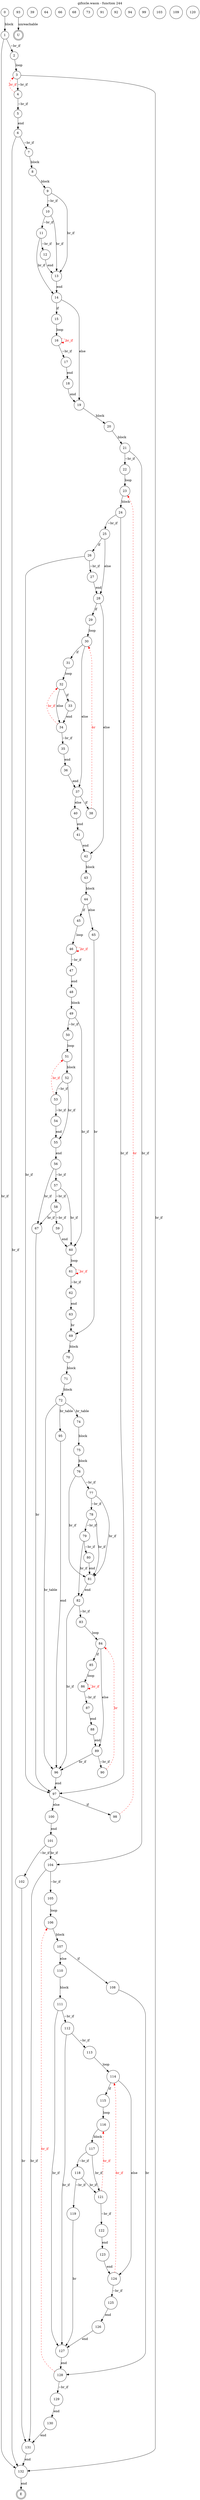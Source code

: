 digraph finite_state_machine {
    label = "gifsicle.wasm - function 244"
    labelloc =  t
    labelfontsize = 16
    labelfontcolor = black
    labelfontname = "Helvetica"
    node [shape = doublecircle]; E U ;
node [shape=circle, fontcolor=black, style="", label="0"]0
node [shape=circle, fontcolor=black, style="", label="1"]1
node [shape=circle, fontcolor=black, style="", label="2"]2
node [shape=circle, fontcolor=black, style="", label="3"]3
node [shape=circle, fontcolor=black, style="", label="4"]4
node [shape=circle, fontcolor=black, style="", label="5"]5
node [shape=circle, fontcolor=black, style="", label="6"]6
node [shape=circle, fontcolor=black, style="", label="7"]7
node [shape=circle, fontcolor=black, style="", label="8"]8
node [shape=circle, fontcolor=black, style="", label="9"]9
node [shape=circle, fontcolor=black, style="", label="10"]10
node [shape=circle, fontcolor=black, style="", label="11"]11
node [shape=circle, fontcolor=black, style="", label="12"]12
node [shape=circle, fontcolor=black, style="", label="13"]13
node [shape=circle, fontcolor=black, style="", label="14"]14
node [shape=circle, fontcolor=black, style="", label="15"]15
node [shape=circle, fontcolor=black, style="", label="16"]16
node [shape=circle, fontcolor=black, style="", label="17"]17
node [shape=circle, fontcolor=black, style="", label="18"]18
node [shape=circle, fontcolor=black, style="", label="19"]19
node [shape=circle, fontcolor=black, style="", label="20"]20
node [shape=circle, fontcolor=black, style="", label="21"]21
node [shape=circle, fontcolor=black, style="", label="22"]22
node [shape=circle, fontcolor=black, style="", label="23"]23
node [shape=circle, fontcolor=black, style="", label="24"]24
node [shape=circle, fontcolor=black, style="", label="25"]25
node [shape=circle, fontcolor=black, style="", label="26"]26
node [shape=circle, fontcolor=black, style="", label="27"]27
node [shape=circle, fontcolor=black, style="", label="28"]28
node [shape=circle, fontcolor=black, style="", label="29"]29
node [shape=circle, fontcolor=black, style="", label="30"]30
node [shape=circle, fontcolor=black, style="", label="31"]31
node [shape=circle, fontcolor=black, style="", label="32"]32
node [shape=circle, fontcolor=black, style="", label="33"]33
node [shape=circle, fontcolor=black, style="", label="34"]34
node [shape=circle, fontcolor=black, style="", label="35"]35
node [shape=circle, fontcolor=black, style="", label="36"]36
node [shape=circle, fontcolor=black, style="", label="37"]37
node [shape=circle, fontcolor=black, style="", label="38"]38
node [shape=circle, fontcolor=black, style="", label="39"]39
node [shape=circle, fontcolor=black, style="", label="40"]40
node [shape=circle, fontcolor=black, style="", label="41"]41
node [shape=circle, fontcolor=black, style="", label="42"]42
node [shape=circle, fontcolor=black, style="", label="43"]43
node [shape=circle, fontcolor=black, style="", label="44"]44
node [shape=circle, fontcolor=black, style="", label="45"]45
node [shape=circle, fontcolor=black, style="", label="46"]46
node [shape=circle, fontcolor=black, style="", label="47"]47
node [shape=circle, fontcolor=black, style="", label="48"]48
node [shape=circle, fontcolor=black, style="", label="49"]49
node [shape=circle, fontcolor=black, style="", label="50"]50
node [shape=circle, fontcolor=black, style="", label="51"]51
node [shape=circle, fontcolor=black, style="", label="52"]52
node [shape=circle, fontcolor=black, style="", label="53"]53
node [shape=circle, fontcolor=black, style="", label="54"]54
node [shape=circle, fontcolor=black, style="", label="55"]55
node [shape=circle, fontcolor=black, style="", label="56"]56
node [shape=circle, fontcolor=black, style="", label="57"]57
node [shape=circle, fontcolor=black, style="", label="58"]58
node [shape=circle, fontcolor=black, style="", label="59"]59
node [shape=circle, fontcolor=black, style="", label="60"]60
node [shape=circle, fontcolor=black, style="", label="61"]61
node [shape=circle, fontcolor=black, style="", label="62"]62
node [shape=circle, fontcolor=black, style="", label="63"]63
node [shape=circle, fontcolor=black, style="", label="64"]64
node [shape=circle, fontcolor=black, style="", label="65"]65
node [shape=circle, fontcolor=black, style="", label="66"]66
node [shape=circle, fontcolor=black, style="", label="67"]67
node [shape=circle, fontcolor=black, style="", label="68"]68
node [shape=circle, fontcolor=black, style="", label="69"]69
node [shape=circle, fontcolor=black, style="", label="70"]70
node [shape=circle, fontcolor=black, style="", label="71"]71
node [shape=circle, fontcolor=black, style="", label="72"]72
node [shape=circle, fontcolor=black, style="", label="73"]73
node [shape=circle, fontcolor=black, style="", label="74"]74
node [shape=circle, fontcolor=black, style="", label="75"]75
node [shape=circle, fontcolor=black, style="", label="76"]76
node [shape=circle, fontcolor=black, style="", label="77"]77
node [shape=circle, fontcolor=black, style="", label="78"]78
node [shape=circle, fontcolor=black, style="", label="79"]79
node [shape=circle, fontcolor=black, style="", label="80"]80
node [shape=circle, fontcolor=black, style="", label="81"]81
node [shape=circle, fontcolor=black, style="", label="82"]82
node [shape=circle, fontcolor=black, style="", label="83"]83
node [shape=circle, fontcolor=black, style="", label="84"]84
node [shape=circle, fontcolor=black, style="", label="85"]85
node [shape=circle, fontcolor=black, style="", label="86"]86
node [shape=circle, fontcolor=black, style="", label="87"]87
node [shape=circle, fontcolor=black, style="", label="88"]88
node [shape=circle, fontcolor=black, style="", label="89"]89
node [shape=circle, fontcolor=black, style="", label="90"]90
node [shape=circle, fontcolor=black, style="", label="91"]91
node [shape=circle, fontcolor=black, style="", label="92"]92
node [shape=circle, fontcolor=black, style="", label="93"]93
node [shape=circle, fontcolor=black, style="", label="94"]94
node [shape=circle, fontcolor=black, style="", label="95"]95
node [shape=circle, fontcolor=black, style="", label="96"]96
node [shape=circle, fontcolor=black, style="", label="97"]97
node [shape=circle, fontcolor=black, style="", label="98"]98
node [shape=circle, fontcolor=black, style="", label="99"]99
node [shape=circle, fontcolor=black, style="", label="100"]100
node [shape=circle, fontcolor=black, style="", label="101"]101
node [shape=circle, fontcolor=black, style="", label="102"]102
node [shape=circle, fontcolor=black, style="", label="103"]103
node [shape=circle, fontcolor=black, style="", label="104"]104
node [shape=circle, fontcolor=black, style="", label="105"]105
node [shape=circle, fontcolor=black, style="", label="106"]106
node [shape=circle, fontcolor=black, style="", label="107"]107
node [shape=circle, fontcolor=black, style="", label="108"]108
node [shape=circle, fontcolor=black, style="", label="109"]109
node [shape=circle, fontcolor=black, style="", label="110"]110
node [shape=circle, fontcolor=black, style="", label="111"]111
node [shape=circle, fontcolor=black, style="", label="112"]112
node [shape=circle, fontcolor=black, style="", label="113"]113
node [shape=circle, fontcolor=black, style="", label="114"]114
node [shape=circle, fontcolor=black, style="", label="115"]115
node [shape=circle, fontcolor=black, style="", label="116"]116
node [shape=circle, fontcolor=black, style="", label="117"]117
node [shape=circle, fontcolor=black, style="", label="118"]118
node [shape=circle, fontcolor=black, style="", label="119"]119
node [shape=circle, fontcolor=black, style="", label="120"]120
node [shape=circle, fontcolor=black, style="", label="121"]121
node [shape=circle, fontcolor=black, style="", label="122"]122
node [shape=circle, fontcolor=black, style="", label="123"]123
node [shape=circle, fontcolor=black, style="", label="124"]124
node [shape=circle, fontcolor=black, style="", label="125"]125
node [shape=circle, fontcolor=black, style="", label="126"]126
node [shape=circle, fontcolor=black, style="", label="127"]127
node [shape=circle, fontcolor=black, style="", label="128"]128
node [shape=circle, fontcolor=black, style="", label="129"]129
node [shape=circle, fontcolor=black, style="", label="130"]130
node [shape=circle, fontcolor=black, style="", label="131"]131
node [shape=circle, fontcolor=black, style="", label="132"]132
node [shape=circle, fontcolor=black, style="", label="E"]E
node [shape=circle, fontcolor=black, style="", label="U"]U
    0 -> 1[label="block"];
    1 -> 2[label="~br_if"];
    1 -> 132[label="br_if"];
    2 -> 3[label="loop"];
    3 -> 4[label="~br_if"];
    3 -> 132[label="br_if"];
    4 -> 5[label="~br_if"];
    4 -> 3[style="dashed" color="red" fontcolor="red" label="br_if"];
    5 -> 6[label="end"];
    6 -> 7[label="~br_if"];
    6 -> 132[label="br_if"];
    7 -> 8[label="block"];
    8 -> 9[label="block"];
    9 -> 10[label="~br_if"];
    9 -> 13[label="br_if"];
    10 -> 11[label="~br_if"];
    10 -> 13[label="br_if"];
    11 -> 12[label="~br_if"];
    11 -> 14[label="br_if"];
    12 -> 13[label="end"];
    13 -> 14[label="end"];
    14 -> 15[label="if"];
    14 -> 19[label="else"];
    15 -> 16[label="loop"];
    16 -> 17[label="~br_if"];
    16 -> 16[style="dashed" color="red" fontcolor="red" label="br_if"];
    17 -> 18[label="end"];
    18 -> 19[label="end"];
    19 -> 20[label="block"];
    20 -> 21[label="block"];
    21 -> 22[label="~br_if"];
    21 -> 104[label="br_if"];
    22 -> 23[label="loop"];
    23 -> 24[label="block"];
    24 -> 25[label="~br_if"];
    24 -> 97[label="br_if"];
    25 -> 26[label="if"];
    25 -> 28[label="else"];
    26 -> 27[label="~br_if"];
    26 -> 97[label="br_if"];
    27 -> 28[label="end"];
    28 -> 29[label="if"];
    28 -> 42[label="else"];
    29 -> 30[label="loop"];
    30 -> 31[label="if"];
    30 -> 37[label="else"];
    31 -> 32[label="loop"];
    32 -> 33[label="if"];
    32 -> 34[label="else"];
    33 -> 34[label="end"];
    34 -> 35[label="~br_if"];
    34 -> 32[style="dashed" color="red" fontcolor="red" label="br_if"];
    35 -> 36[label="end"];
    36 -> 37[label="end"];
    37 -> 38[label="if"];
    37 -> 40[label="else"];
    38 -> 30[style="dashed" color="red" fontcolor="red" label="br"];
    40 -> 41[label="end"];
    41 -> 42[label="end"];
    42 -> 43[label="block"];
    43 -> 44[label="block"];
    44 -> 45[label="if"];
    44 -> 65[label="else"];
    45 -> 46[label="loop"];
    46 -> 47[label="~br_if"];
    46 -> 46[style="dashed" color="red" fontcolor="red" label="br_if"];
    47 -> 48[label="end"];
    48 -> 49[label="block"];
    49 -> 50[label="~br_if"];
    49 -> 60[label="br_if"];
    50 -> 51[label="loop"];
    51 -> 52[label="block"];
    52 -> 53[label="~br_if"];
    52 -> 55[label="br_if"];
    53 -> 54[label="~br_if"];
    53 -> 51[style="dashed" color="red" fontcolor="red" label="br_if"];
    54 -> 55[label="end"];
    55 -> 56[label="end"];
    56 -> 57[label="~br_if"];
    56 -> 67[label="br_if"];
    57 -> 58[label="~br_if"];
    57 -> 60[label="br_if"];
    58 -> 59[label="~br_if"];
    58 -> 67[label="br_if"];
    59 -> 60[label="end"];
    60 -> 61[label="loop"];
    61 -> 62[label="~br_if"];
    61 -> 61[style="dashed" color="red" fontcolor="red" label="br_if"];
    62 -> 63[label="end"];
    63 -> 69[label="br"];
    65 -> 69[label="br"];
    67 -> 97[label="br"];
    69 -> 70[label="block"];
    70 -> 71[label="block"];
    71 -> 72[label="block"];
    72 -> 74[label="br_table"];
    72 -> 95[label="br_table"];
    72 -> 96[label="br_table"];
    74 -> 75[label="block"];
    75 -> 76[label="block"];
    76 -> 77[label="~br_if"];
    76 -> 81[label="br_if"];
    77 -> 78[label="~br_if"];
    77 -> 81[label="br_if"];
    78 -> 79[label="~br_if"];
    78 -> 81[label="br_if"];
    79 -> 80[label="~br_if"];
    79 -> 82[label="br_if"];
    80 -> 81[label="end"];
    81 -> 82[label="end"];
    82 -> 83[label="~br_if"];
    82 -> 96[label="br_if"];
    83 -> 84[label="loop"];
    84 -> 85[label="if"];
    84 -> 89[label="else"];
    85 -> 86[label="loop"];
    86 -> 87[label="~br_if"];
    86 -> 86[style="dashed" color="red" fontcolor="red" label="br_if"];
    87 -> 88[label="end"];
    88 -> 89[label="end"];
    89 -> 90[label="~br_if"];
    89 -> 96[label="br_if"];
    90 -> 84[style="dashed" color="red" fontcolor="red" label="br"];
    93 -> U[label="unreachable"];
    95 -> 96[label="end"];
    96 -> 97[label="end"];
    97 -> 98[label="if"];
    97 -> 100[label="else"];
    98 -> 23[style="dashed" color="red" fontcolor="red" label="br"];
    100 -> 101[label="end"];
    101 -> 102[label="~br_if"];
    101 -> 104[label="br_if"];
    102 -> 131[label="br"];
    104 -> 105[label="~br_if"];
    104 -> 131[label="br_if"];
    105 -> 106[label="loop"];
    106 -> 107[label="block"];
    107 -> 108[label="if"];
    107 -> 110[label="else"];
    108 -> 128[label="br"];
    110 -> 111[label="block"];
    111 -> 112[label="~br_if"];
    111 -> 127[label="br_if"];
    112 -> 113[label="~br_if"];
    112 -> 127[label="br_if"];
    113 -> 114[label="loop"];
    114 -> 115[label="if"];
    114 -> 124[label="else"];
    115 -> 116[label="loop"];
    116 -> 117[label="block"];
    117 -> 118[label="~br_if"];
    117 -> 121[label="br_if"];
    118 -> 119[label="~br_if"];
    118 -> 121[label="br_if"];
    119 -> 127[label="br"];
    121 -> 122[label="~br_if"];
    121 -> 116[style="dashed" color="red" fontcolor="red" label="br_if"];
    122 -> 123[label="end"];
    123 -> 124[label="end"];
    124 -> 125[label="~br_if"];
    124 -> 114[style="dashed" color="red" fontcolor="red" label="br_if"];
    125 -> 126[label="end"];
    126 -> 127[label="end"];
    127 -> 128[label="end"];
    128 -> 129[label="~br_if"];
    128 -> 106[style="dashed" color="red" fontcolor="red" label="br_if"];
    129 -> 130[label="end"];
    130 -> 131[label="end"];
    131 -> 132[label="end"];
    132 -> E[label="end"];
}
